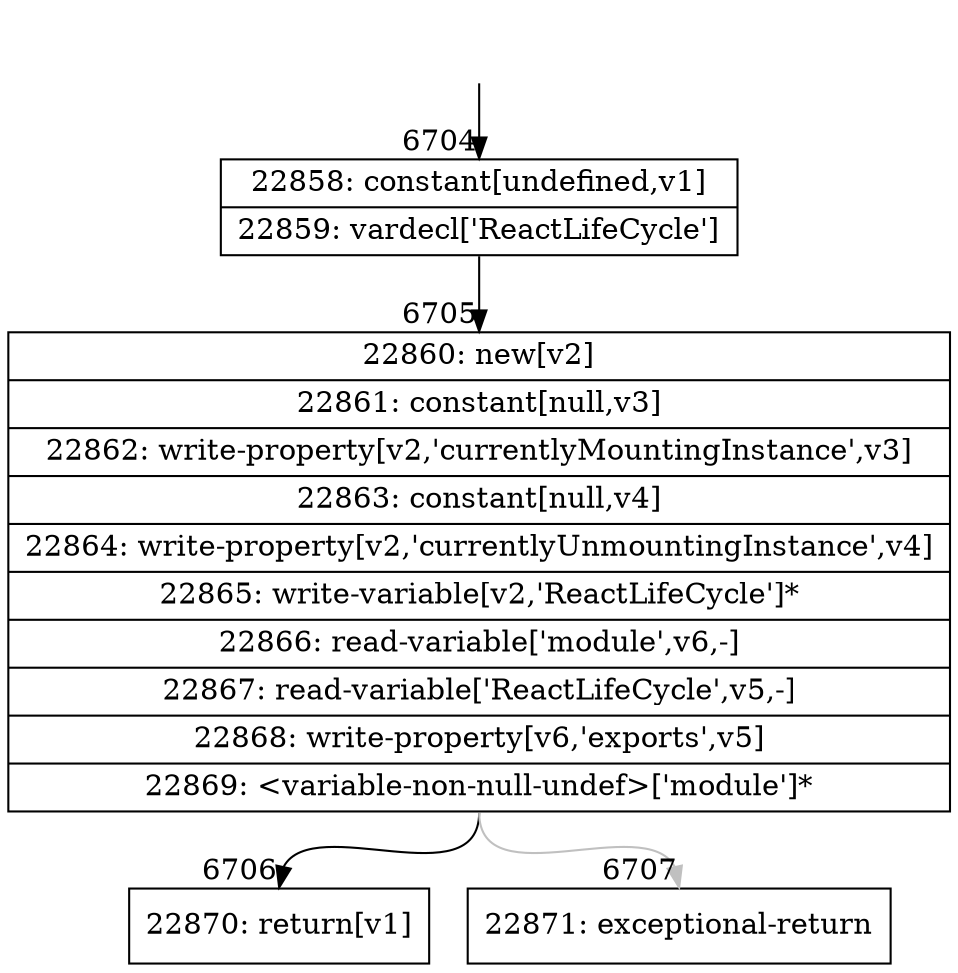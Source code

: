 digraph {
rankdir="TD"
BB_entry463[shape=none,label=""];
BB_entry463 -> BB6704 [tailport=s, headport=n, headlabel="    6704"]
BB6704 [shape=record label="{22858: constant[undefined,v1]|22859: vardecl['ReactLifeCycle']}" ] 
BB6704 -> BB6705 [tailport=s, headport=n, headlabel="      6705"]
BB6705 [shape=record label="{22860: new[v2]|22861: constant[null,v3]|22862: write-property[v2,'currentlyMountingInstance',v3]|22863: constant[null,v4]|22864: write-property[v2,'currentlyUnmountingInstance',v4]|22865: write-variable[v2,'ReactLifeCycle']*|22866: read-variable['module',v6,-]|22867: read-variable['ReactLifeCycle',v5,-]|22868: write-property[v6,'exports',v5]|22869: \<variable-non-null-undef\>['module']*}" ] 
BB6705 -> BB6706 [tailport=s, headport=n, headlabel="      6706"]
BB6705 -> BB6707 [tailport=s, headport=n, color=gray, headlabel="      6707"]
BB6706 [shape=record label="{22870: return[v1]}" ] 
BB6707 [shape=record label="{22871: exceptional-return}" ] 
//#$~ 11740
}
